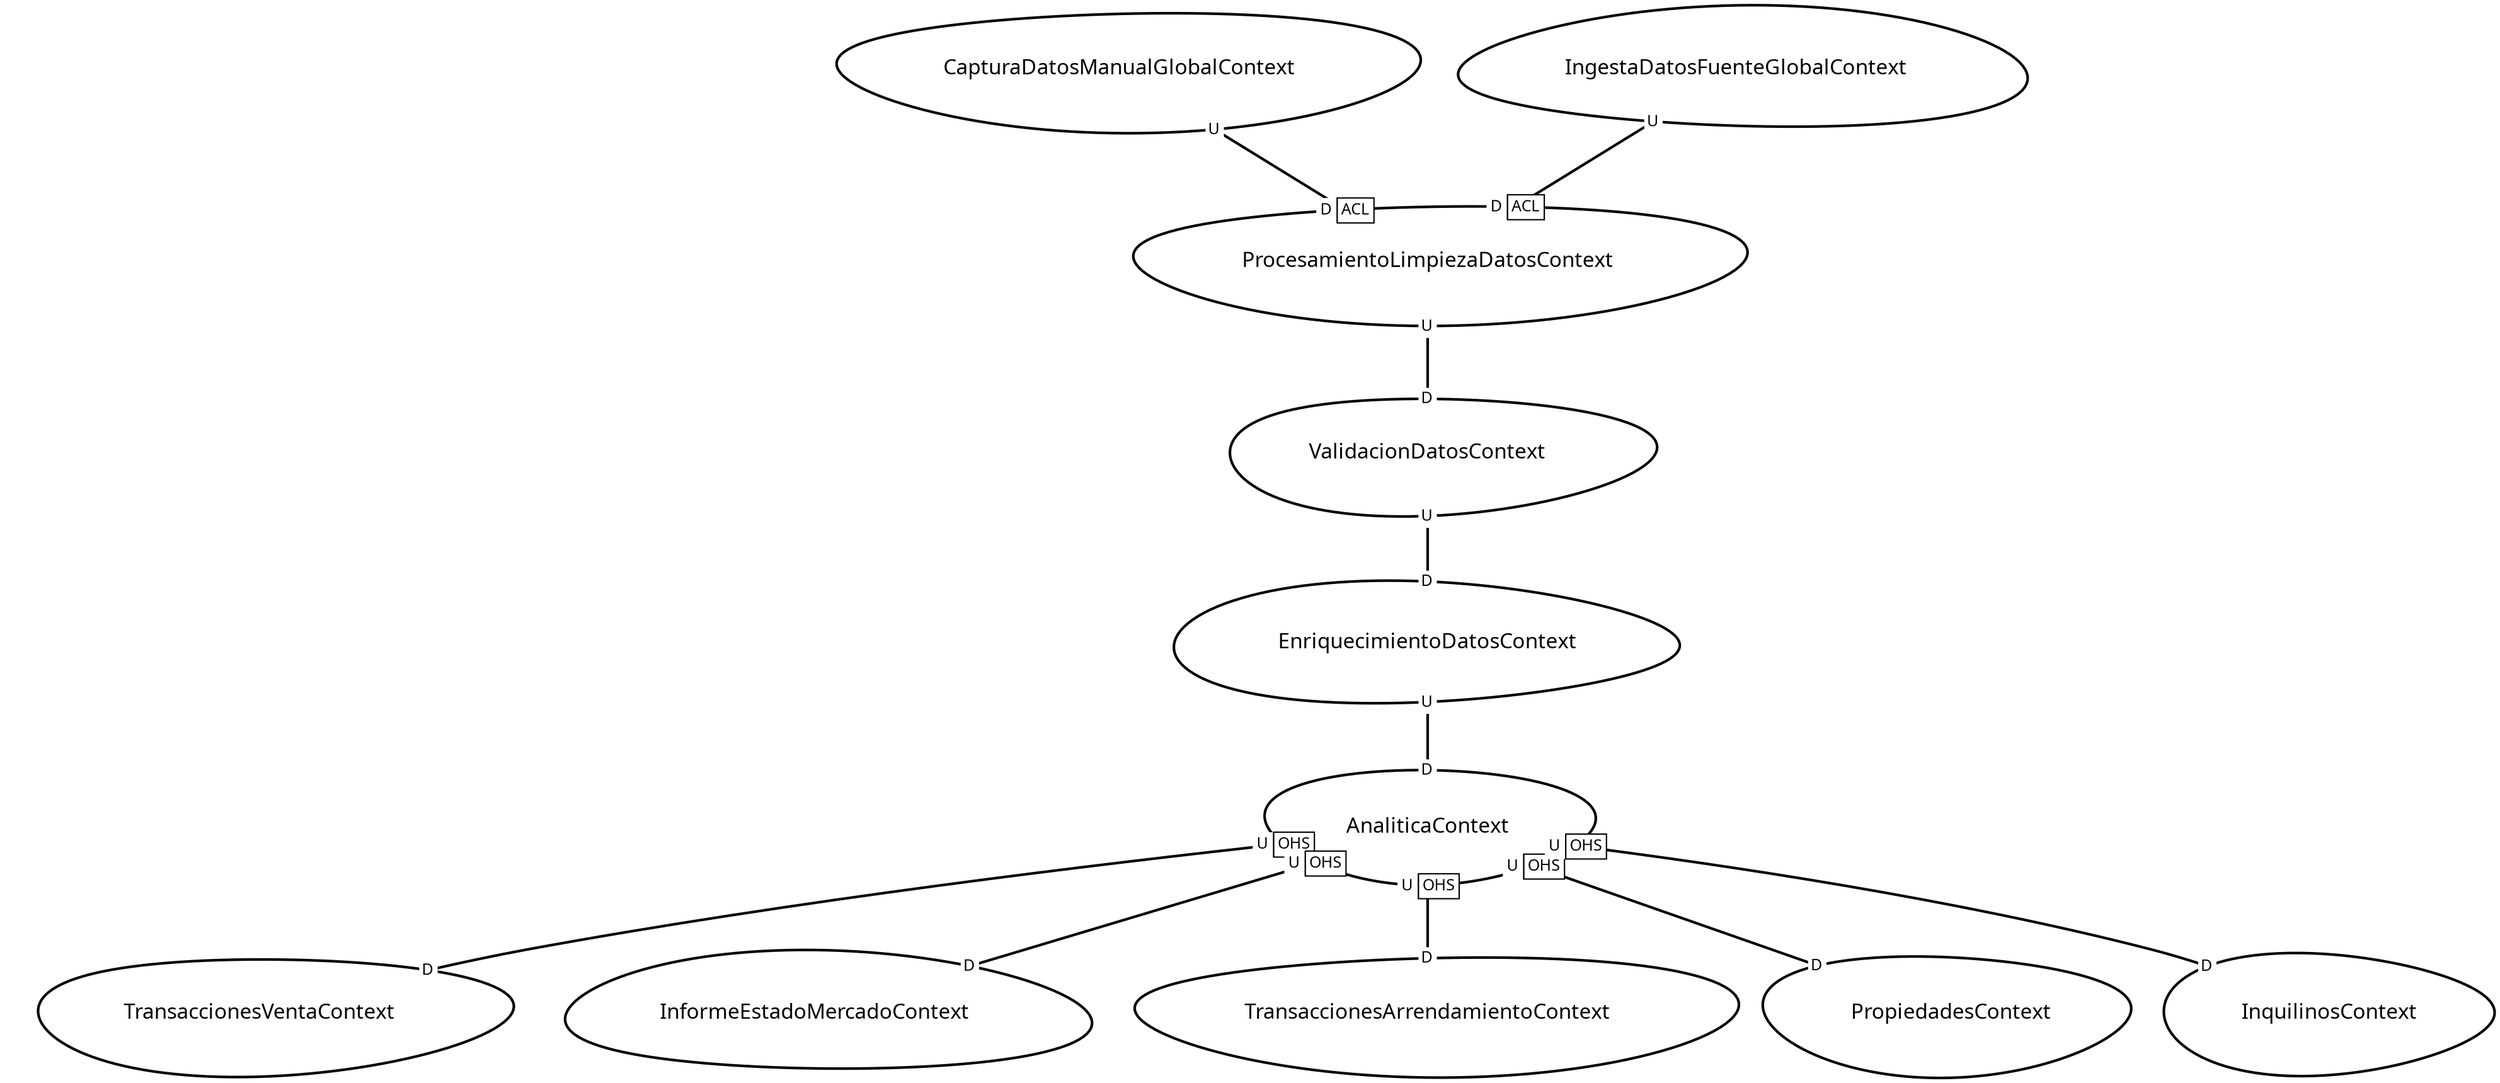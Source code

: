 digraph "ContextMapGraph" {
graph ["imagepath"="/tmp/GraphvizJava"]
"AnaliticaContext" ["margin"="0.3","orientation"="175","shape"="egg","fontsize"="16","style"="bold","label"="AnaliticaContext\n","fontname"="sans-serif"]
"TransaccionesVentaContext" ["margin"="0.3","orientation"="48","shape"="egg","fontsize"="16","style"="bold","label"="TransaccionesVentaContext\n","fontname"="sans-serif"]
"InformeEstadoMercadoContext" ["margin"="0.3","orientation"="123","shape"="egg","fontsize"="16","style"="bold","label"="InformeEstadoMercadoContext\n","fontname"="sans-serif"]
"TransaccionesArrendamientoContext" ["margin"="0.3","orientation"="67","shape"="egg","fontsize"="16","style"="bold","label"="TransaccionesArrendamientoContext\n","fontname"="sans-serif"]
"PropiedadesContext" ["margin"="0.3","orientation"="290","shape"="egg","fontsize"="16","style"="bold","label"="PropiedadesContext\n","fontname"="sans-serif"]
"InquilinosContext" ["margin"="0.3","orientation"="274","shape"="egg","fontsize"="16","style"="bold","label"="InquilinosContext\n","fontname"="sans-serif"]
"CapturaDatosManualGlobalContext" ["margin"="0.3","orientation"="66","shape"="egg","fontsize"="16","style"="bold","label"="CapturaDatosManualGlobalContext\n","fontname"="sans-serif"]
"ProcesamientoLimpiezaDatosContext" ["margin"="0.3","orientation"="62","shape"="egg","fontsize"="16","style"="bold","label"="ProcesamientoLimpiezaDatosContext\n","fontname"="sans-serif"]
"ValidacionDatosContext" ["margin"="0.3","orientation"="44","shape"="egg","fontsize"="16","style"="bold","label"="ValidacionDatosContext\n","fontname"="sans-serif"]
"EnriquecimientoDatosContext" ["margin"="0.3","orientation"="263","shape"="egg","fontsize"="16","style"="bold","label"="EnriquecimientoDatosContext\n","fontname"="sans-serif"]
"IngestaDatosFuenteGlobalContext" ["margin"="0.3","orientation"="110","shape"="egg","fontsize"="16","style"="bold","label"="IngestaDatosFuenteGlobalContext\n","fontname"="sans-serif"]
"AnaliticaContext" -> "TransaccionesVentaContext" ["headlabel"=<<table cellspacing="0" cellborder="0" border="0">
<tr><td bgcolor="white">D</td></tr>
</table>>,"labeldistance"="0","fontsize"="12","taillabel"=<<table cellspacing="0" cellborder="1" border="0">
<tr><td bgcolor="white" sides="r">U</td><td sides="trbl" bgcolor="white"><font>OHS</font></td></tr>
</table>>,"style"="bold","label"="                                        ","dir"="none","fontname"="sans-serif"]
"AnaliticaContext" -> "InformeEstadoMercadoContext" ["headlabel"=<<table cellspacing="0" cellborder="0" border="0">
<tr><td bgcolor="white">D</td></tr>
</table>>,"labeldistance"="0","fontsize"="12","taillabel"=<<table cellspacing="0" cellborder="1" border="0">
<tr><td bgcolor="white" sides="r">U</td><td sides="trbl" bgcolor="white"><font>OHS</font></td></tr>
</table>>,"style"="bold","label"="                                        ","dir"="none","fontname"="sans-serif"]
"AnaliticaContext" -> "TransaccionesArrendamientoContext" ["headlabel"=<<table cellspacing="0" cellborder="0" border="0">
<tr><td bgcolor="white">D</td></tr>
</table>>,"labeldistance"="0","fontsize"="12","taillabel"=<<table cellspacing="0" cellborder="1" border="0">
<tr><td bgcolor="white" sides="r">U</td><td sides="trbl" bgcolor="white"><font>OHS</font></td></tr>
</table>>,"style"="bold","label"="                                        ","dir"="none","fontname"="sans-serif"]
"AnaliticaContext" -> "PropiedadesContext" ["headlabel"=<<table cellspacing="0" cellborder="0" border="0">
<tr><td bgcolor="white">D</td></tr>
</table>>,"labeldistance"="0","fontsize"="12","taillabel"=<<table cellspacing="0" cellborder="1" border="0">
<tr><td bgcolor="white" sides="r">U</td><td sides="trbl" bgcolor="white"><font>OHS</font></td></tr>
</table>>,"style"="bold","label"="                                        ","dir"="none","fontname"="sans-serif"]
"AnaliticaContext" -> "InquilinosContext" ["headlabel"=<<table cellspacing="0" cellborder="0" border="0">
<tr><td bgcolor="white">D</td></tr>
</table>>,"labeldistance"="0","fontsize"="12","taillabel"=<<table cellspacing="0" cellborder="1" border="0">
<tr><td bgcolor="white" sides="r">U</td><td sides="trbl" bgcolor="white"><font>OHS</font></td></tr>
</table>>,"style"="bold","label"="                                        ","dir"="none","fontname"="sans-serif"]
"CapturaDatosManualGlobalContext" -> "ProcesamientoLimpiezaDatosContext" ["headlabel"=<<table cellspacing="0" cellborder="1" border="0">
<tr><td bgcolor="white" sides="r">D</td><td sides="trbl" bgcolor="white"><font>ACL</font></td></tr>
</table>>,"labeldistance"="0","fontsize"="12","taillabel"=<<table cellspacing="0" cellborder="0" border="0">
<tr><td bgcolor="white">U</td></tr>
</table>>,"style"="bold","label"="                                        ","dir"="none","fontname"="sans-serif"]
"ProcesamientoLimpiezaDatosContext" -> "ValidacionDatosContext" ["headlabel"=<<table cellspacing="0" cellborder="0" border="0">
<tr><td bgcolor="white">D</td></tr>
</table>>,"labeldistance"="0","fontsize"="12","taillabel"=<<table cellspacing="0" cellborder="0" border="0">
<tr><td bgcolor="white">U</td></tr>
</table>>,"style"="bold","label"="                                        ","dir"="none","fontname"="sans-serif"]
"ValidacionDatosContext" -> "EnriquecimientoDatosContext" ["headlabel"=<<table cellspacing="0" cellborder="0" border="0">
<tr><td bgcolor="white">D</td></tr>
</table>>,"labeldistance"="0","fontsize"="12","taillabel"=<<table cellspacing="0" cellborder="0" border="0">
<tr><td bgcolor="white">U</td></tr>
</table>>,"style"="bold","label"="                                        ","dir"="none","fontname"="sans-serif"]
"EnriquecimientoDatosContext" -> "AnaliticaContext" ["headlabel"=<<table cellspacing="0" cellborder="0" border="0">
<tr><td bgcolor="white">D</td></tr>
</table>>,"labeldistance"="0","fontsize"="12","taillabel"=<<table cellspacing="0" cellborder="0" border="0">
<tr><td bgcolor="white">U</td></tr>
</table>>,"style"="bold","label"="                                        ","dir"="none","fontname"="sans-serif"]
"IngestaDatosFuenteGlobalContext" -> "ProcesamientoLimpiezaDatosContext" ["headlabel"=<<table cellspacing="0" cellborder="1" border="0">
<tr><td bgcolor="white" sides="r">D</td><td sides="trbl" bgcolor="white"><font>ACL</font></td></tr>
</table>>,"labeldistance"="0","fontsize"="12","taillabel"=<<table cellspacing="0" cellborder="0" border="0">
<tr><td bgcolor="white">U</td></tr>
</table>>,"style"="bold","label"="                                        ","dir"="none","fontname"="sans-serif"]
}